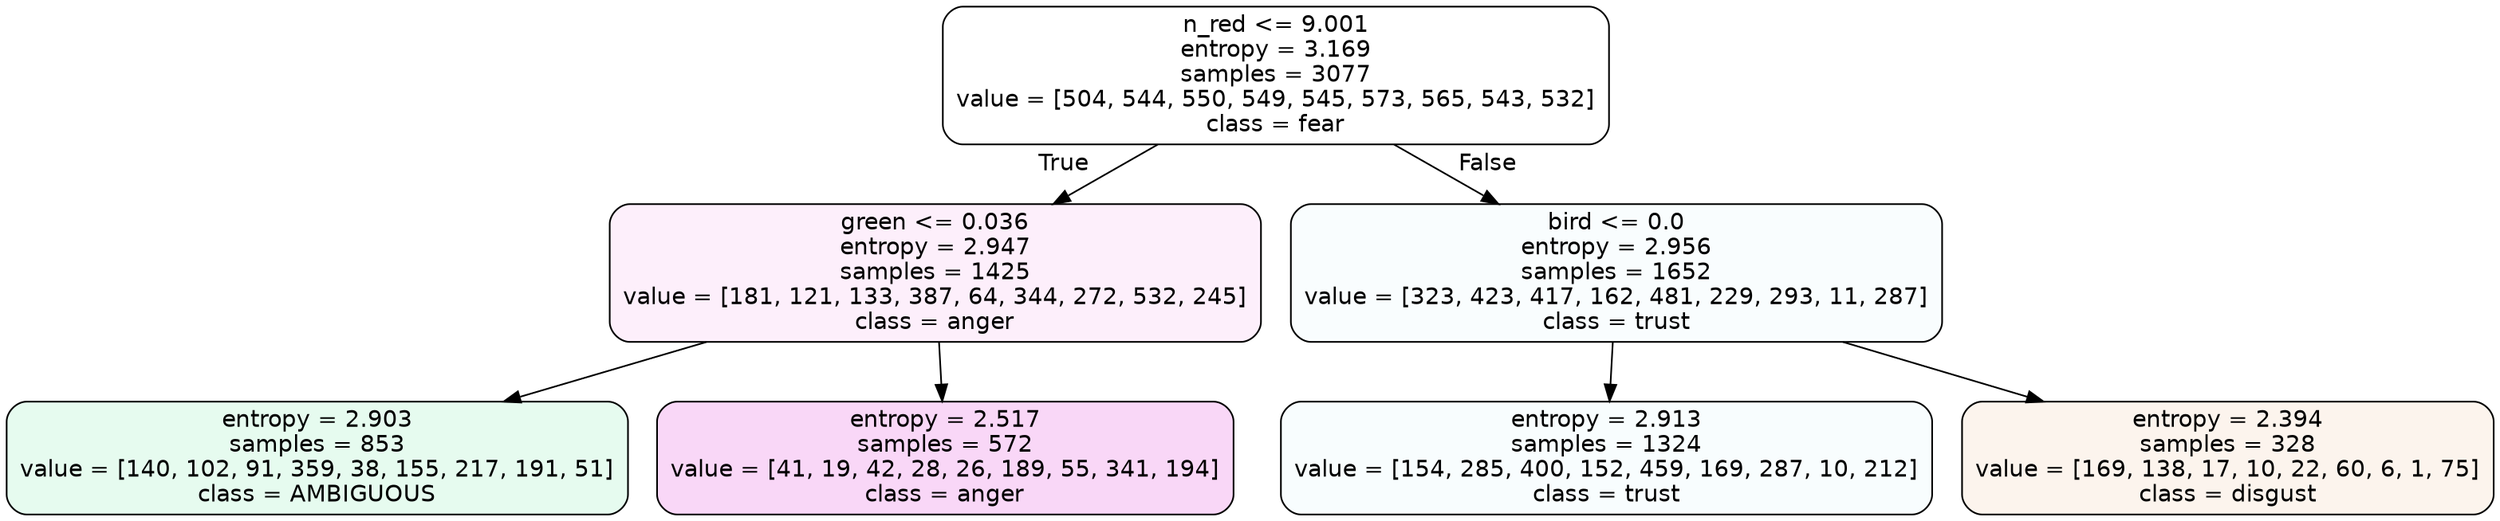digraph Tree {
node [shape=box, style="filled, rounded", color="black", fontname=helvetica] ;
edge [fontname=helvetica] ;
0 [label="n_red <= 9.001\nentropy = 3.169\nsamples = 3077\nvalue = [504, 544, 550, 549, 545, 573, 565, 543, 532]\nclass = fear", fillcolor="#3964e500"] ;
1 [label="green <= 0.036\nentropy = 2.947\nsamples = 1425\nvalue = [181, 121, 133, 387, 64, 344, 272, 532, 245]\nclass = anger", fillcolor="#e539d714"] ;
0 -> 1 [labeldistance=2.5, labelangle=45, headlabel="True"] ;
2 [label="entropy = 2.903\nsamples = 853\nvalue = [140, 102, 91, 359, 38, 155, 217, 191, 51]\nclass = AMBIGUOUS", fillcolor="#39e58120"] ;
1 -> 2 ;
3 [label="entropy = 2.517\nsamples = 572\nvalue = [41, 19, 42, 28, 26, 189, 55, 341, 194]\nclass = anger", fillcolor="#e539d733"] ;
1 -> 3 ;
4 [label="bird <= 0.0\nentropy = 2.956\nsamples = 1652\nvalue = [323, 423, 417, 162, 481, 229, 293, 11, 287]\nclass = trust", fillcolor="#39d7e507"] ;
0 -> 4 [labeldistance=2.5, labelangle=-45, headlabel="False"] ;
5 [label="entropy = 2.913\nsamples = 1324\nvalue = [154, 285, 400, 152, 459, 169, 287, 10, 212]\nclass = trust", fillcolor="#39d7e509"] ;
4 -> 5 ;
6 [label="entropy = 2.394\nsamples = 328\nvalue = [169, 138, 17, 10, 22, 60, 6, 1, 75]\nclass = disgust", fillcolor="#e5813916"] ;
4 -> 6 ;
}